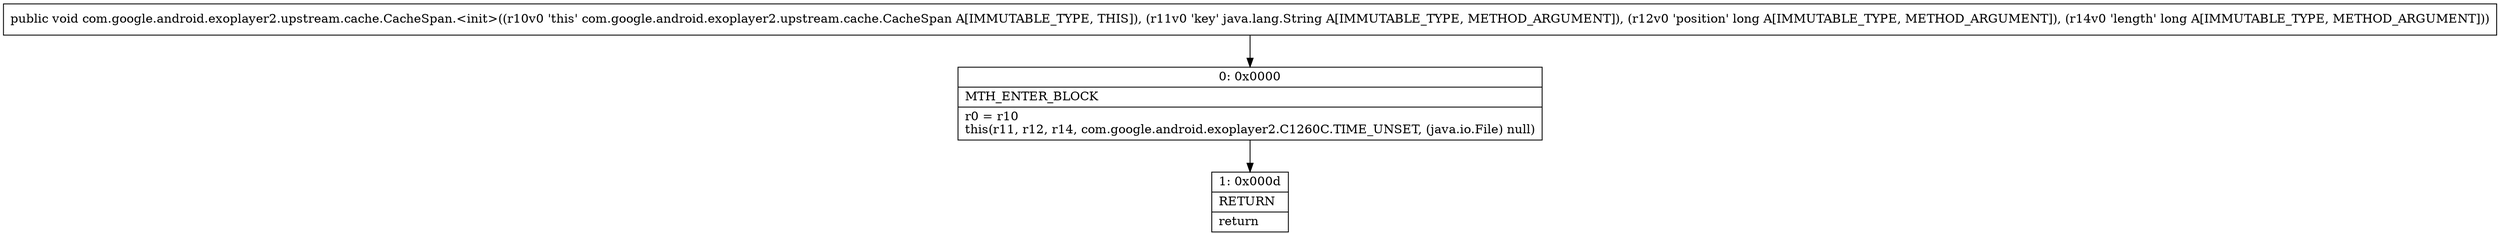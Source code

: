 digraph "CFG forcom.google.android.exoplayer2.upstream.cache.CacheSpan.\<init\>(Ljava\/lang\/String;JJ)V" {
Node_0 [shape=record,label="{0\:\ 0x0000|MTH_ENTER_BLOCK\l|r0 = r10\lthis(r11, r12, r14, com.google.android.exoplayer2.C1260C.TIME_UNSET, (java.io.File) null)\l}"];
Node_1 [shape=record,label="{1\:\ 0x000d|RETURN\l|return\l}"];
MethodNode[shape=record,label="{public void com.google.android.exoplayer2.upstream.cache.CacheSpan.\<init\>((r10v0 'this' com.google.android.exoplayer2.upstream.cache.CacheSpan A[IMMUTABLE_TYPE, THIS]), (r11v0 'key' java.lang.String A[IMMUTABLE_TYPE, METHOD_ARGUMENT]), (r12v0 'position' long A[IMMUTABLE_TYPE, METHOD_ARGUMENT]), (r14v0 'length' long A[IMMUTABLE_TYPE, METHOD_ARGUMENT])) }"];
MethodNode -> Node_0;
Node_0 -> Node_1;
}

